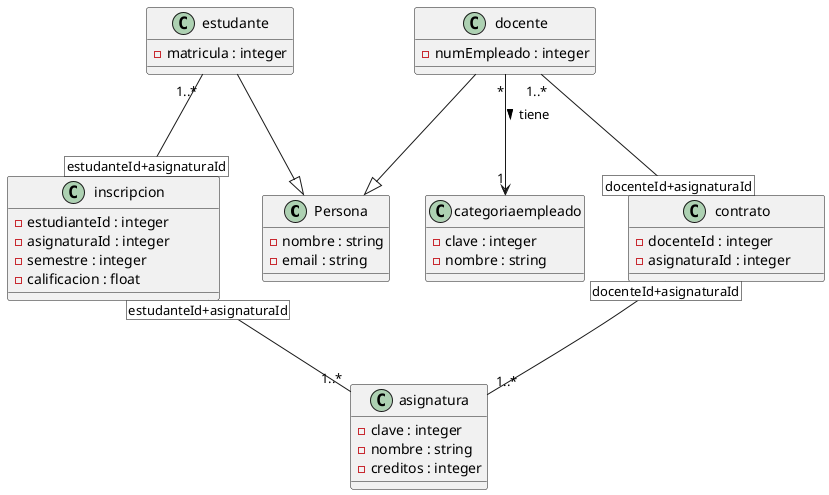 @startuml WebApp
class Persona {
- nombre : string
- email : string
}
class estudante {
- matricula : integer
}
class docente {
- numEmpleado : integer
}

class asignatura {
- clave : integer
- nombre : string
- creditos : integer
}

class categoriaempleado {
- clave : integer
- nombre : string
}

class inscripcion {
- estudianteId : integer
- asignaturaId : integer
- semestre : integer
- calificacion : float
}

class contrato {
- docenteId : integer
- asignaturaId : integer
}

docente --|> Persona
estudante --|> Persona
docente "*" --> "1" categoriaempleado: tiene >
estudante "1..*" -- [estudanteId+asignaturaId] inscripcion
inscripcion [estudanteId+asignaturaId] -- "1..*" asignatura
docente "1..*" -- [docenteId+asignaturaId] contrato
contrato [docenteId+asignaturaId] -- "1..*" asignatura

@enduml